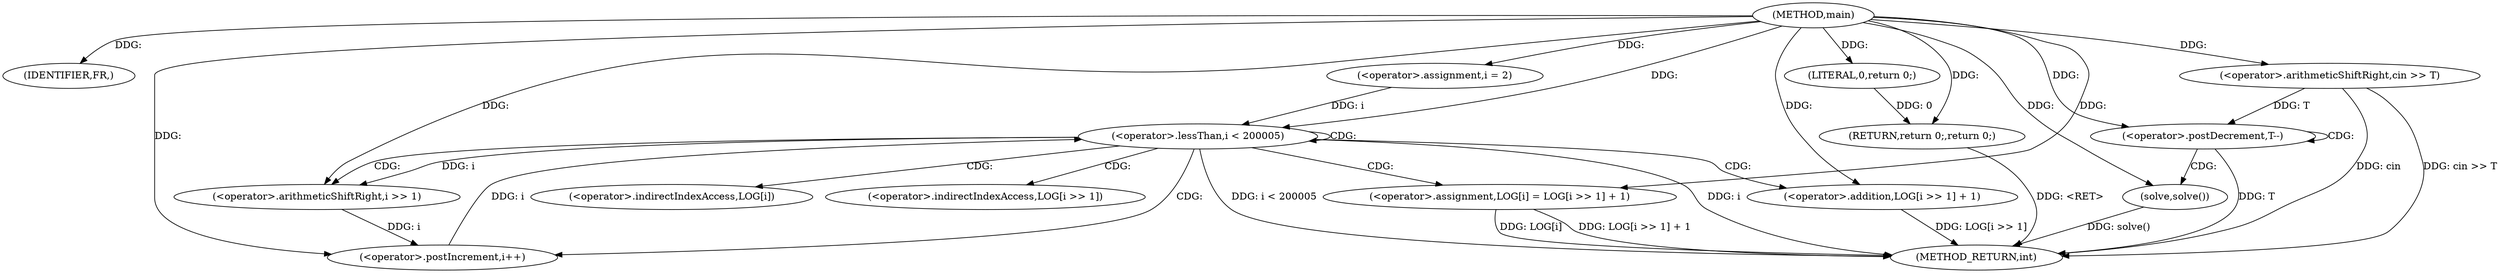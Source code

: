 digraph "main" {  
"1000464" [label = "(METHOD,main)" ]
"1000499" [label = "(METHOD_RETURN,int)" ]
"1000466" [label = "(IDENTIFIER,FR,)" ]
"1000489" [label = "(<operator>.arithmeticShiftRight,cin >> T)" ]
"1000497" [label = "(RETURN,return 0;,return 0;)" ]
"1000469" [label = "(<operator>.assignment,i = 2)" ]
"1000472" [label = "(<operator>.lessThan,i < 200005)" ]
"1000475" [label = "(<operator>.postIncrement,i++)" ]
"1000477" [label = "(<operator>.assignment,LOG[i] = LOG[i >> 1] + 1)" ]
"1000493" [label = "(<operator>.postDecrement,T--)" ]
"1000498" [label = "(LITERAL,0,return 0;)" ]
"1000496" [label = "(solve,solve())" ]
"1000481" [label = "(<operator>.addition,LOG[i >> 1] + 1)" ]
"1000484" [label = "(<operator>.arithmeticShiftRight,i >> 1)" ]
"1000478" [label = "(<operator>.indirectIndexAccess,LOG[i])" ]
"1000482" [label = "(<operator>.indirectIndexAccess,LOG[i >> 1])" ]
  "1000497" -> "1000499"  [ label = "DDG: <RET>"] 
  "1000472" -> "1000499"  [ label = "DDG: i"] 
  "1000472" -> "1000499"  [ label = "DDG: i < 200005"] 
  "1000489" -> "1000499"  [ label = "DDG: cin >> T"] 
  "1000493" -> "1000499"  [ label = "DDG: T"] 
  "1000496" -> "1000499"  [ label = "DDG: solve()"] 
  "1000477" -> "1000499"  [ label = "DDG: LOG[i]"] 
  "1000481" -> "1000499"  [ label = "DDG: LOG[i >> 1]"] 
  "1000477" -> "1000499"  [ label = "DDG: LOG[i >> 1] + 1"] 
  "1000489" -> "1000499"  [ label = "DDG: cin"] 
  "1000464" -> "1000466"  [ label = "DDG: "] 
  "1000498" -> "1000497"  [ label = "DDG: 0"] 
  "1000464" -> "1000497"  [ label = "DDG: "] 
  "1000464" -> "1000469"  [ label = "DDG: "] 
  "1000464" -> "1000477"  [ label = "DDG: "] 
  "1000464" -> "1000489"  [ label = "DDG: "] 
  "1000464" -> "1000498"  [ label = "DDG: "] 
  "1000469" -> "1000472"  [ label = "DDG: i"] 
  "1000475" -> "1000472"  [ label = "DDG: i"] 
  "1000464" -> "1000472"  [ label = "DDG: "] 
  "1000484" -> "1000475"  [ label = "DDG: i"] 
  "1000464" -> "1000475"  [ label = "DDG: "] 
  "1000489" -> "1000493"  [ label = "DDG: T"] 
  "1000464" -> "1000493"  [ label = "DDG: "] 
  "1000464" -> "1000496"  [ label = "DDG: "] 
  "1000464" -> "1000481"  [ label = "DDG: "] 
  "1000472" -> "1000484"  [ label = "DDG: i"] 
  "1000464" -> "1000484"  [ label = "DDG: "] 
  "1000472" -> "1000481"  [ label = "CDG: "] 
  "1000472" -> "1000477"  [ label = "CDG: "] 
  "1000472" -> "1000478"  [ label = "CDG: "] 
  "1000472" -> "1000482"  [ label = "CDG: "] 
  "1000472" -> "1000475"  [ label = "CDG: "] 
  "1000472" -> "1000484"  [ label = "CDG: "] 
  "1000472" -> "1000472"  [ label = "CDG: "] 
  "1000493" -> "1000496"  [ label = "CDG: "] 
  "1000493" -> "1000493"  [ label = "CDG: "] 
}
